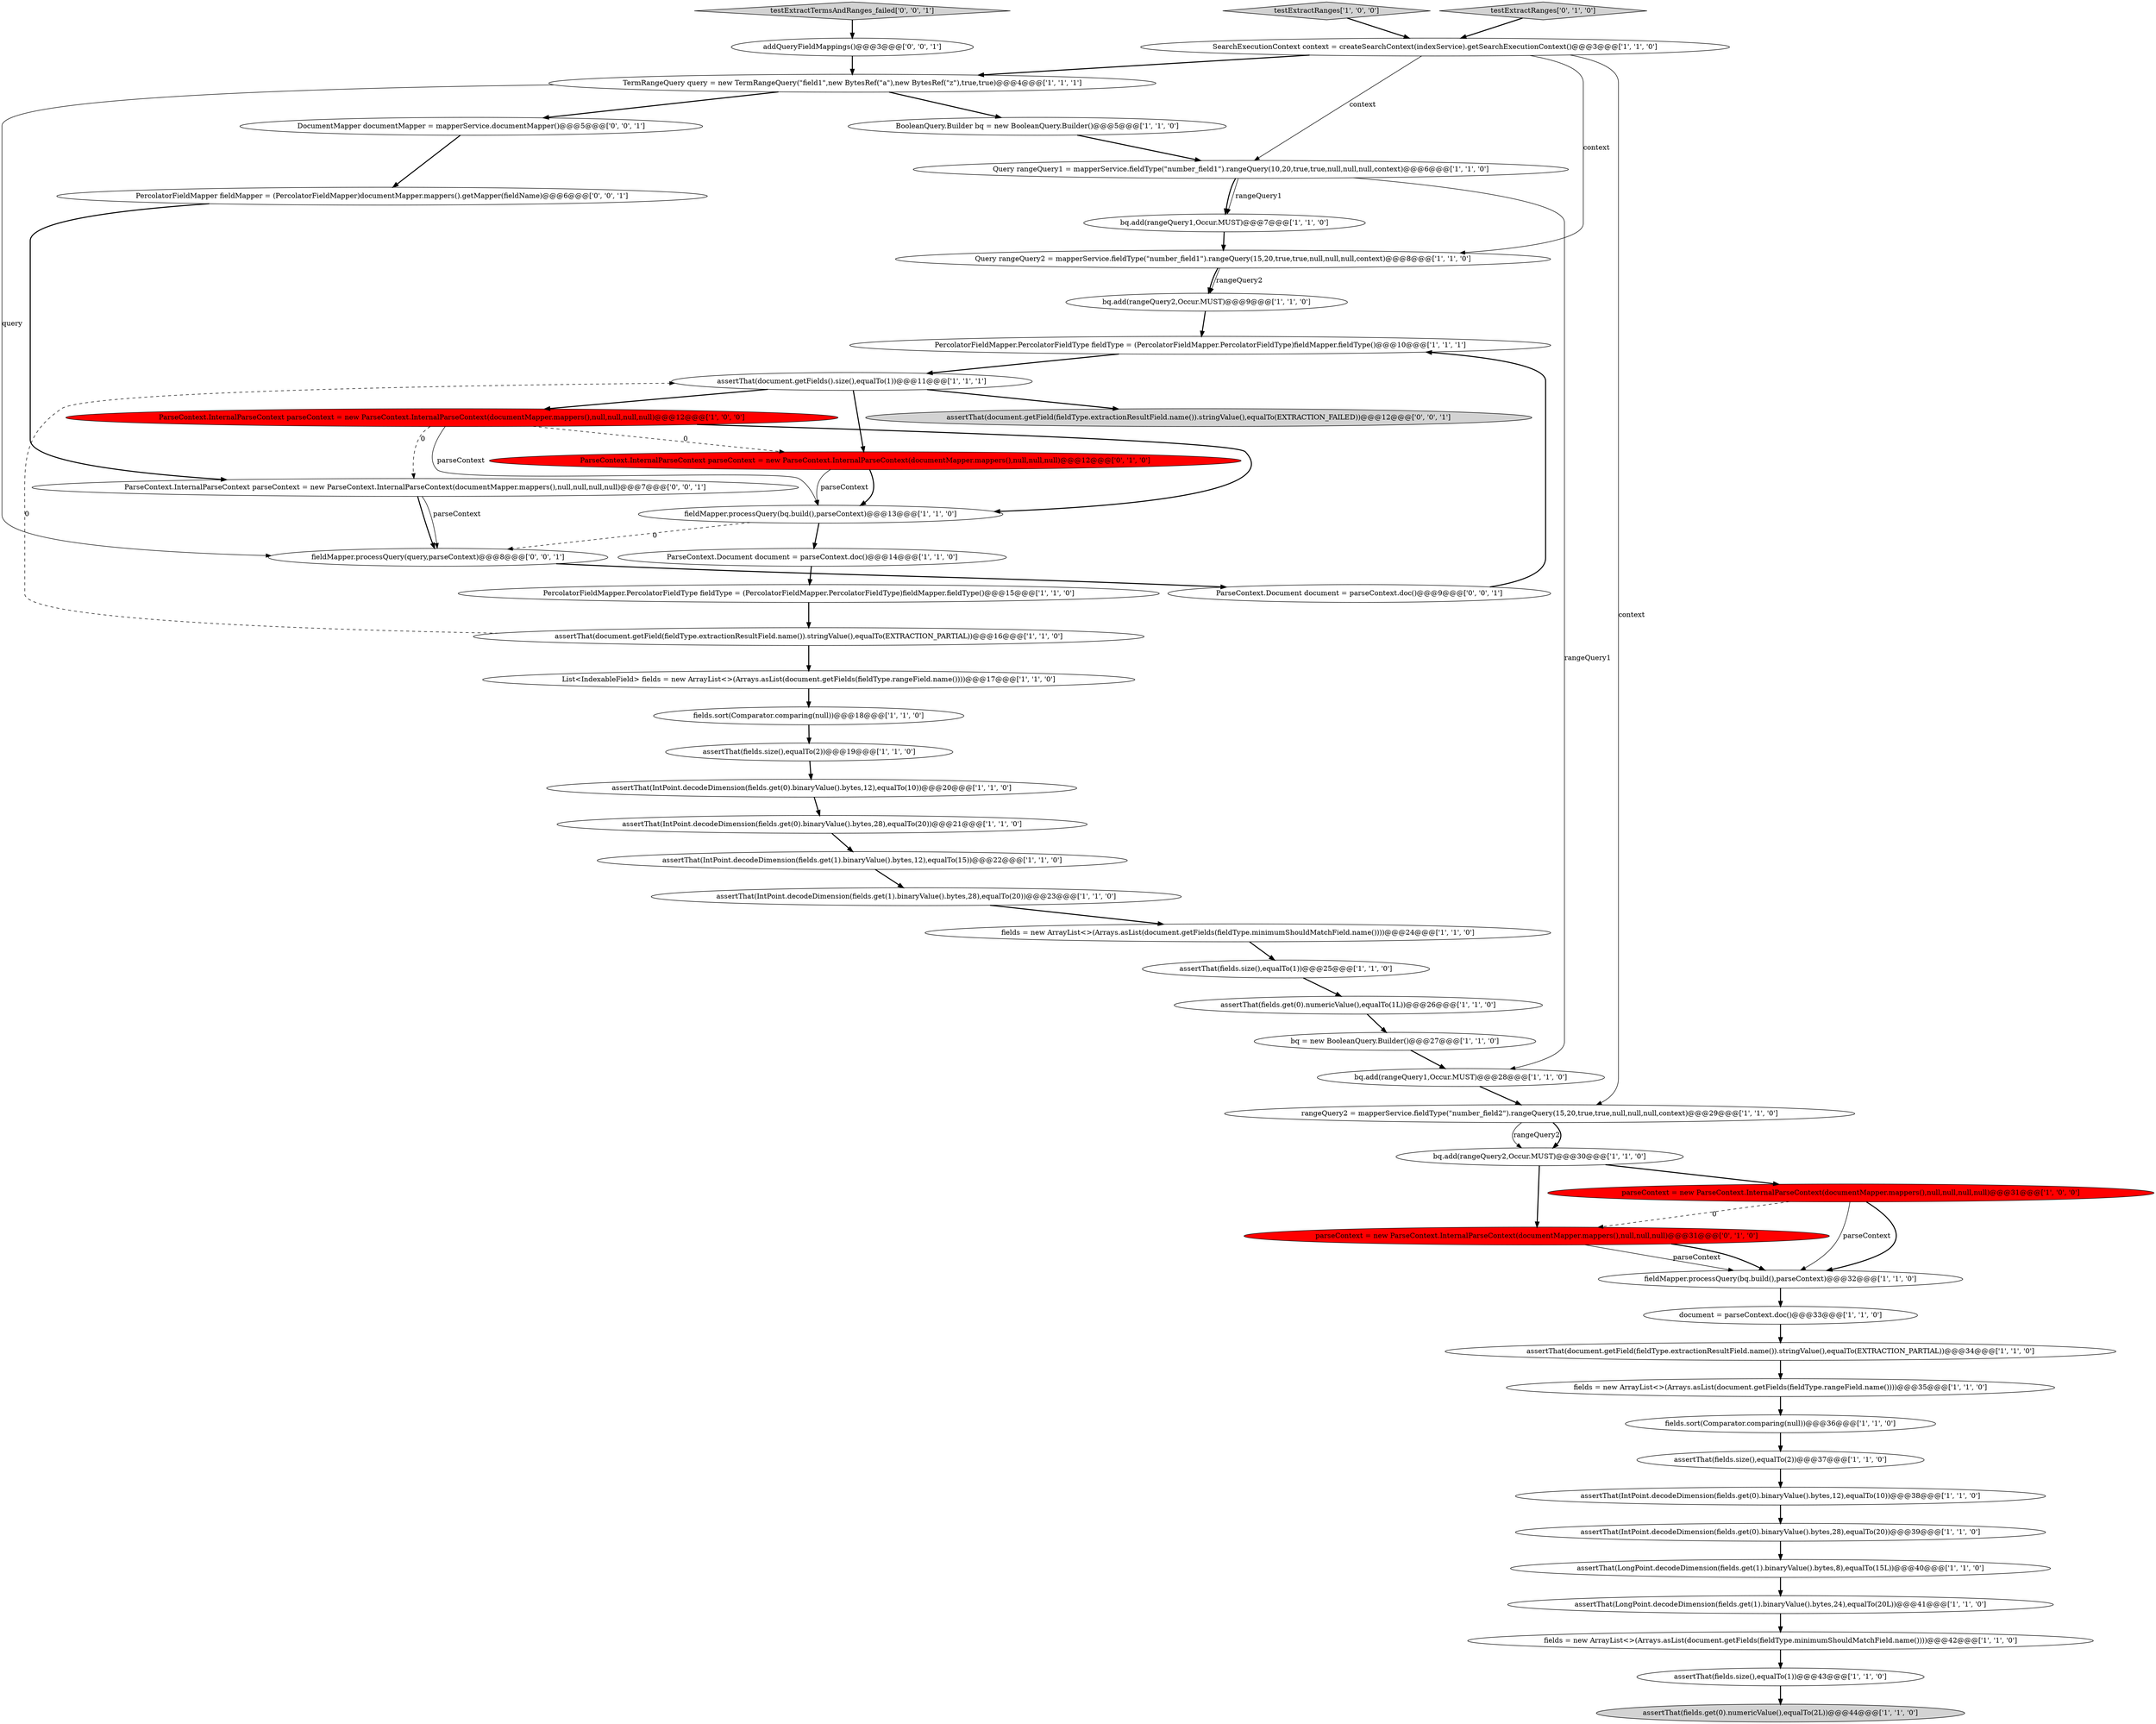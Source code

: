 digraph {
29 [style = filled, label = "assertThat(IntPoint.decodeDimension(fields.get(0).binaryValue().bytes,28),equalTo(20))@@@21@@@['1', '1', '0']", fillcolor = white, shape = ellipse image = "AAA0AAABBB1BBB"];
7 [style = filled, label = "bq.add(rangeQuery2,Occur.MUST)@@@9@@@['1', '1', '0']", fillcolor = white, shape = ellipse image = "AAA0AAABBB1BBB"];
26 [style = filled, label = "parseContext = new ParseContext.InternalParseContext(documentMapper.mappers(),null,null,null,null)@@@31@@@['1', '0', '0']", fillcolor = red, shape = ellipse image = "AAA1AAABBB1BBB"];
17 [style = filled, label = "SearchExecutionContext context = createSearchContext(indexService).getSearchExecutionContext()@@@3@@@['1', '1', '0']", fillcolor = white, shape = ellipse image = "AAA0AAABBB1BBB"];
27 [style = filled, label = "assertThat(document.getField(fieldType.extractionResultField.name()).stringValue(),equalTo(EXTRACTION_PARTIAL))@@@34@@@['1', '1', '0']", fillcolor = white, shape = ellipse image = "AAA0AAABBB1BBB"];
33 [style = filled, label = "PercolatorFieldMapper.PercolatorFieldType fieldType = (PercolatorFieldMapper.PercolatorFieldType)fieldMapper.fieldType()@@@10@@@['1', '1', '1']", fillcolor = white, shape = ellipse image = "AAA0AAABBB1BBB"];
23 [style = filled, label = "assertThat(fields.size(),equalTo(2))@@@37@@@['1', '1', '0']", fillcolor = white, shape = ellipse image = "AAA0AAABBB1BBB"];
15 [style = filled, label = "rangeQuery2 = mapperService.fieldType(\"number_field2\").rangeQuery(15,20,true,true,null,null,null,context)@@@29@@@['1', '1', '0']", fillcolor = white, shape = ellipse image = "AAA0AAABBB1BBB"];
19 [style = filled, label = "Query rangeQuery1 = mapperService.fieldType(\"number_field1\").rangeQuery(10,20,true,true,null,null,null,context)@@@6@@@['1', '1', '0']", fillcolor = white, shape = ellipse image = "AAA0AAABBB1BBB"];
35 [style = filled, label = "assertThat(IntPoint.decodeDimension(fields.get(1).binaryValue().bytes,28),equalTo(20))@@@23@@@['1', '1', '0']", fillcolor = white, shape = ellipse image = "AAA0AAABBB1BBB"];
42 [style = filled, label = "fields.sort(Comparator.comparing(null))@@@36@@@['1', '1', '0']", fillcolor = white, shape = ellipse image = "AAA0AAABBB1BBB"];
2 [style = filled, label = "assertThat(document.getFields().size(),equalTo(1))@@@11@@@['1', '1', '1']", fillcolor = white, shape = ellipse image = "AAA0AAABBB1BBB"];
4 [style = filled, label = "assertThat(IntPoint.decodeDimension(fields.get(0).binaryValue().bytes,28),equalTo(20))@@@39@@@['1', '1', '0']", fillcolor = white, shape = ellipse image = "AAA0AAABBB1BBB"];
47 [style = filled, label = "ParseContext.Document document = parseContext.doc()@@@9@@@['0', '0', '1']", fillcolor = white, shape = ellipse image = "AAA0AAABBB3BBB"];
37 [style = filled, label = "PercolatorFieldMapper.PercolatorFieldType fieldType = (PercolatorFieldMapper.PercolatorFieldType)fieldMapper.fieldType()@@@15@@@['1', '1', '0']", fillcolor = white, shape = ellipse image = "AAA0AAABBB1BBB"];
40 [style = filled, label = "fields = new ArrayList<>(Arrays.asList(document.getFields(fieldType.minimumShouldMatchField.name())))@@@24@@@['1', '1', '0']", fillcolor = white, shape = ellipse image = "AAA0AAABBB1BBB"];
41 [style = filled, label = "assertThat(fields.get(0).numericValue(),equalTo(1L))@@@26@@@['1', '1', '0']", fillcolor = white, shape = ellipse image = "AAA0AAABBB1BBB"];
46 [style = filled, label = "DocumentMapper documentMapper = mapperService.documentMapper()@@@5@@@['0', '0', '1']", fillcolor = white, shape = ellipse image = "AAA0AAABBB3BBB"];
5 [style = filled, label = "bq.add(rangeQuery1,Occur.MUST)@@@7@@@['1', '1', '0']", fillcolor = white, shape = ellipse image = "AAA0AAABBB1BBB"];
12 [style = filled, label = "testExtractRanges['1', '0', '0']", fillcolor = lightgray, shape = diamond image = "AAA0AAABBB1BBB"];
11 [style = filled, label = "fields.sort(Comparator.comparing(null))@@@18@@@['1', '1', '0']", fillcolor = white, shape = ellipse image = "AAA0AAABBB1BBB"];
31 [style = filled, label = "assertThat(document.getField(fieldType.extractionResultField.name()).stringValue(),equalTo(EXTRACTION_PARTIAL))@@@16@@@['1', '1', '0']", fillcolor = white, shape = ellipse image = "AAA0AAABBB1BBB"];
0 [style = filled, label = "bq = new BooleanQuery.Builder()@@@27@@@['1', '1', '0']", fillcolor = white, shape = ellipse image = "AAA0AAABBB1BBB"];
30 [style = filled, label = "Query rangeQuery2 = mapperService.fieldType(\"number_field1\").rangeQuery(15,20,true,true,null,null,null,context)@@@8@@@['1', '1', '0']", fillcolor = white, shape = ellipse image = "AAA0AAABBB1BBB"];
38 [style = filled, label = "fields = new ArrayList<>(Arrays.asList(document.getFields(fieldType.rangeField.name())))@@@35@@@['1', '1', '0']", fillcolor = white, shape = ellipse image = "AAA0AAABBB1BBB"];
16 [style = filled, label = "TermRangeQuery query = new TermRangeQuery(\"field1\",new BytesRef(\"a\"),new BytesRef(\"z\"),true,true)@@@4@@@['1', '1', '1']", fillcolor = white, shape = ellipse image = "AAA0AAABBB1BBB"];
10 [style = filled, label = "assertThat(fields.size(),equalTo(1))@@@25@@@['1', '1', '0']", fillcolor = white, shape = ellipse image = "AAA0AAABBB1BBB"];
9 [style = filled, label = "ParseContext.InternalParseContext parseContext = new ParseContext.InternalParseContext(documentMapper.mappers(),null,null,null,null)@@@12@@@['1', '0', '0']", fillcolor = red, shape = ellipse image = "AAA1AAABBB1BBB"];
6 [style = filled, label = "assertThat(fields.get(0).numericValue(),equalTo(2L))@@@44@@@['1', '1', '0']", fillcolor = lightgray, shape = ellipse image = "AAA0AAABBB1BBB"];
36 [style = filled, label = "assertThat(IntPoint.decodeDimension(fields.get(0).binaryValue().bytes,12),equalTo(10))@@@20@@@['1', '1', '0']", fillcolor = white, shape = ellipse image = "AAA0AAABBB1BBB"];
52 [style = filled, label = "ParseContext.InternalParseContext parseContext = new ParseContext.InternalParseContext(documentMapper.mappers(),null,null,null,null)@@@7@@@['0', '0', '1']", fillcolor = white, shape = ellipse image = "AAA0AAABBB3BBB"];
14 [style = filled, label = "BooleanQuery.Builder bq = new BooleanQuery.Builder()@@@5@@@['1', '1', '0']", fillcolor = white, shape = ellipse image = "AAA0AAABBB1BBB"];
25 [style = filled, label = "fields = new ArrayList<>(Arrays.asList(document.getFields(fieldType.minimumShouldMatchField.name())))@@@42@@@['1', '1', '0']", fillcolor = white, shape = ellipse image = "AAA0AAABBB1BBB"];
3 [style = filled, label = "bq.add(rangeQuery2,Occur.MUST)@@@30@@@['1', '1', '0']", fillcolor = white, shape = ellipse image = "AAA0AAABBB1BBB"];
22 [style = filled, label = "assertThat(fields.size(),equalTo(1))@@@43@@@['1', '1', '0']", fillcolor = white, shape = ellipse image = "AAA0AAABBB1BBB"];
28 [style = filled, label = "fieldMapper.processQuery(bq.build(),parseContext)@@@13@@@['1', '1', '0']", fillcolor = white, shape = ellipse image = "AAA0AAABBB1BBB"];
13 [style = filled, label = "assertThat(fields.size(),equalTo(2))@@@19@@@['1', '1', '0']", fillcolor = white, shape = ellipse image = "AAA0AAABBB1BBB"];
44 [style = filled, label = "parseContext = new ParseContext.InternalParseContext(documentMapper.mappers(),null,null,null)@@@31@@@['0', '1', '0']", fillcolor = red, shape = ellipse image = "AAA1AAABBB2BBB"];
53 [style = filled, label = "fieldMapper.processQuery(query,parseContext)@@@8@@@['0', '0', '1']", fillcolor = white, shape = ellipse image = "AAA0AAABBB3BBB"];
48 [style = filled, label = "assertThat(document.getField(fieldType.extractionResultField.name()).stringValue(),equalTo(EXTRACTION_FAILED))@@@12@@@['0', '0', '1']", fillcolor = lightgray, shape = ellipse image = "AAA0AAABBB3BBB"];
32 [style = filled, label = "List<IndexableField> fields = new ArrayList<>(Arrays.asList(document.getFields(fieldType.rangeField.name())))@@@17@@@['1', '1', '0']", fillcolor = white, shape = ellipse image = "AAA0AAABBB1BBB"];
50 [style = filled, label = "PercolatorFieldMapper fieldMapper = (PercolatorFieldMapper)documentMapper.mappers().getMapper(fieldName)@@@6@@@['0', '0', '1']", fillcolor = white, shape = ellipse image = "AAA0AAABBB3BBB"];
51 [style = filled, label = "addQueryFieldMappings()@@@3@@@['0', '0', '1']", fillcolor = white, shape = ellipse image = "AAA0AAABBB3BBB"];
45 [style = filled, label = "testExtractRanges['0', '1', '0']", fillcolor = lightgray, shape = diamond image = "AAA0AAABBB2BBB"];
18 [style = filled, label = "fieldMapper.processQuery(bq.build(),parseContext)@@@32@@@['1', '1', '0']", fillcolor = white, shape = ellipse image = "AAA0AAABBB1BBB"];
20 [style = filled, label = "bq.add(rangeQuery1,Occur.MUST)@@@28@@@['1', '1', '0']", fillcolor = white, shape = ellipse image = "AAA0AAABBB1BBB"];
21 [style = filled, label = "document = parseContext.doc()@@@33@@@['1', '1', '0']", fillcolor = white, shape = ellipse image = "AAA0AAABBB1BBB"];
24 [style = filled, label = "assertThat(LongPoint.decodeDimension(fields.get(1).binaryValue().bytes,24),equalTo(20L))@@@41@@@['1', '1', '0']", fillcolor = white, shape = ellipse image = "AAA0AAABBB1BBB"];
1 [style = filled, label = "assertThat(IntPoint.decodeDimension(fields.get(0).binaryValue().bytes,12),equalTo(10))@@@38@@@['1', '1', '0']", fillcolor = white, shape = ellipse image = "AAA0AAABBB1BBB"];
43 [style = filled, label = "ParseContext.InternalParseContext parseContext = new ParseContext.InternalParseContext(documentMapper.mappers(),null,null,null)@@@12@@@['0', '1', '0']", fillcolor = red, shape = ellipse image = "AAA1AAABBB2BBB"];
49 [style = filled, label = "testExtractTermsAndRanges_failed['0', '0', '1']", fillcolor = lightgray, shape = diamond image = "AAA0AAABBB3BBB"];
34 [style = filled, label = "ParseContext.Document document = parseContext.doc()@@@14@@@['1', '1', '0']", fillcolor = white, shape = ellipse image = "AAA0AAABBB1BBB"];
8 [style = filled, label = "assertThat(LongPoint.decodeDimension(fields.get(1).binaryValue().bytes,8),equalTo(15L))@@@40@@@['1', '1', '0']", fillcolor = white, shape = ellipse image = "AAA0AAABBB1BBB"];
39 [style = filled, label = "assertThat(IntPoint.decodeDimension(fields.get(1).binaryValue().bytes,12),equalTo(15))@@@22@@@['1', '1', '0']", fillcolor = white, shape = ellipse image = "AAA0AAABBB1BBB"];
40->10 [style = bold, label=""];
26->18 [style = solid, label="parseContext"];
42->23 [style = bold, label=""];
41->0 [style = bold, label=""];
2->48 [style = bold, label=""];
1->4 [style = bold, label=""];
17->19 [style = solid, label="context"];
27->38 [style = bold, label=""];
17->30 [style = solid, label="context"];
19->5 [style = solid, label="rangeQuery1"];
15->3 [style = solid, label="rangeQuery2"];
52->53 [style = bold, label=""];
28->34 [style = bold, label=""];
25->22 [style = bold, label=""];
21->27 [style = bold, label=""];
29->39 [style = bold, label=""];
19->20 [style = solid, label="rangeQuery1"];
44->18 [style = solid, label="parseContext"];
36->29 [style = bold, label=""];
28->53 [style = dashed, label="0"];
31->32 [style = bold, label=""];
12->17 [style = bold, label=""];
3->26 [style = bold, label=""];
17->15 [style = solid, label="context"];
53->47 [style = bold, label=""];
49->51 [style = bold, label=""];
14->19 [style = bold, label=""];
9->52 [style = dashed, label="0"];
2->9 [style = bold, label=""];
51->16 [style = bold, label=""];
10->41 [style = bold, label=""];
15->3 [style = bold, label=""];
38->42 [style = bold, label=""];
47->33 [style = bold, label=""];
26->44 [style = dashed, label="0"];
50->52 [style = bold, label=""];
43->28 [style = bold, label=""];
9->43 [style = dashed, label="0"];
9->28 [style = bold, label=""];
9->28 [style = solid, label="parseContext"];
19->5 [style = bold, label=""];
7->33 [style = bold, label=""];
35->40 [style = bold, label=""];
3->44 [style = bold, label=""];
52->53 [style = solid, label="parseContext"];
34->37 [style = bold, label=""];
43->28 [style = solid, label="parseContext"];
37->31 [style = bold, label=""];
30->7 [style = solid, label="rangeQuery2"];
30->7 [style = bold, label=""];
39->35 [style = bold, label=""];
24->25 [style = bold, label=""];
13->36 [style = bold, label=""];
11->13 [style = bold, label=""];
23->1 [style = bold, label=""];
16->14 [style = bold, label=""];
4->8 [style = bold, label=""];
0->20 [style = bold, label=""];
44->18 [style = bold, label=""];
5->30 [style = bold, label=""];
18->21 [style = bold, label=""];
45->17 [style = bold, label=""];
46->50 [style = bold, label=""];
16->53 [style = solid, label="query"];
31->2 [style = dashed, label="0"];
32->11 [style = bold, label=""];
20->15 [style = bold, label=""];
33->2 [style = bold, label=""];
17->16 [style = bold, label=""];
2->43 [style = bold, label=""];
22->6 [style = bold, label=""];
26->18 [style = bold, label=""];
16->46 [style = bold, label=""];
8->24 [style = bold, label=""];
}
